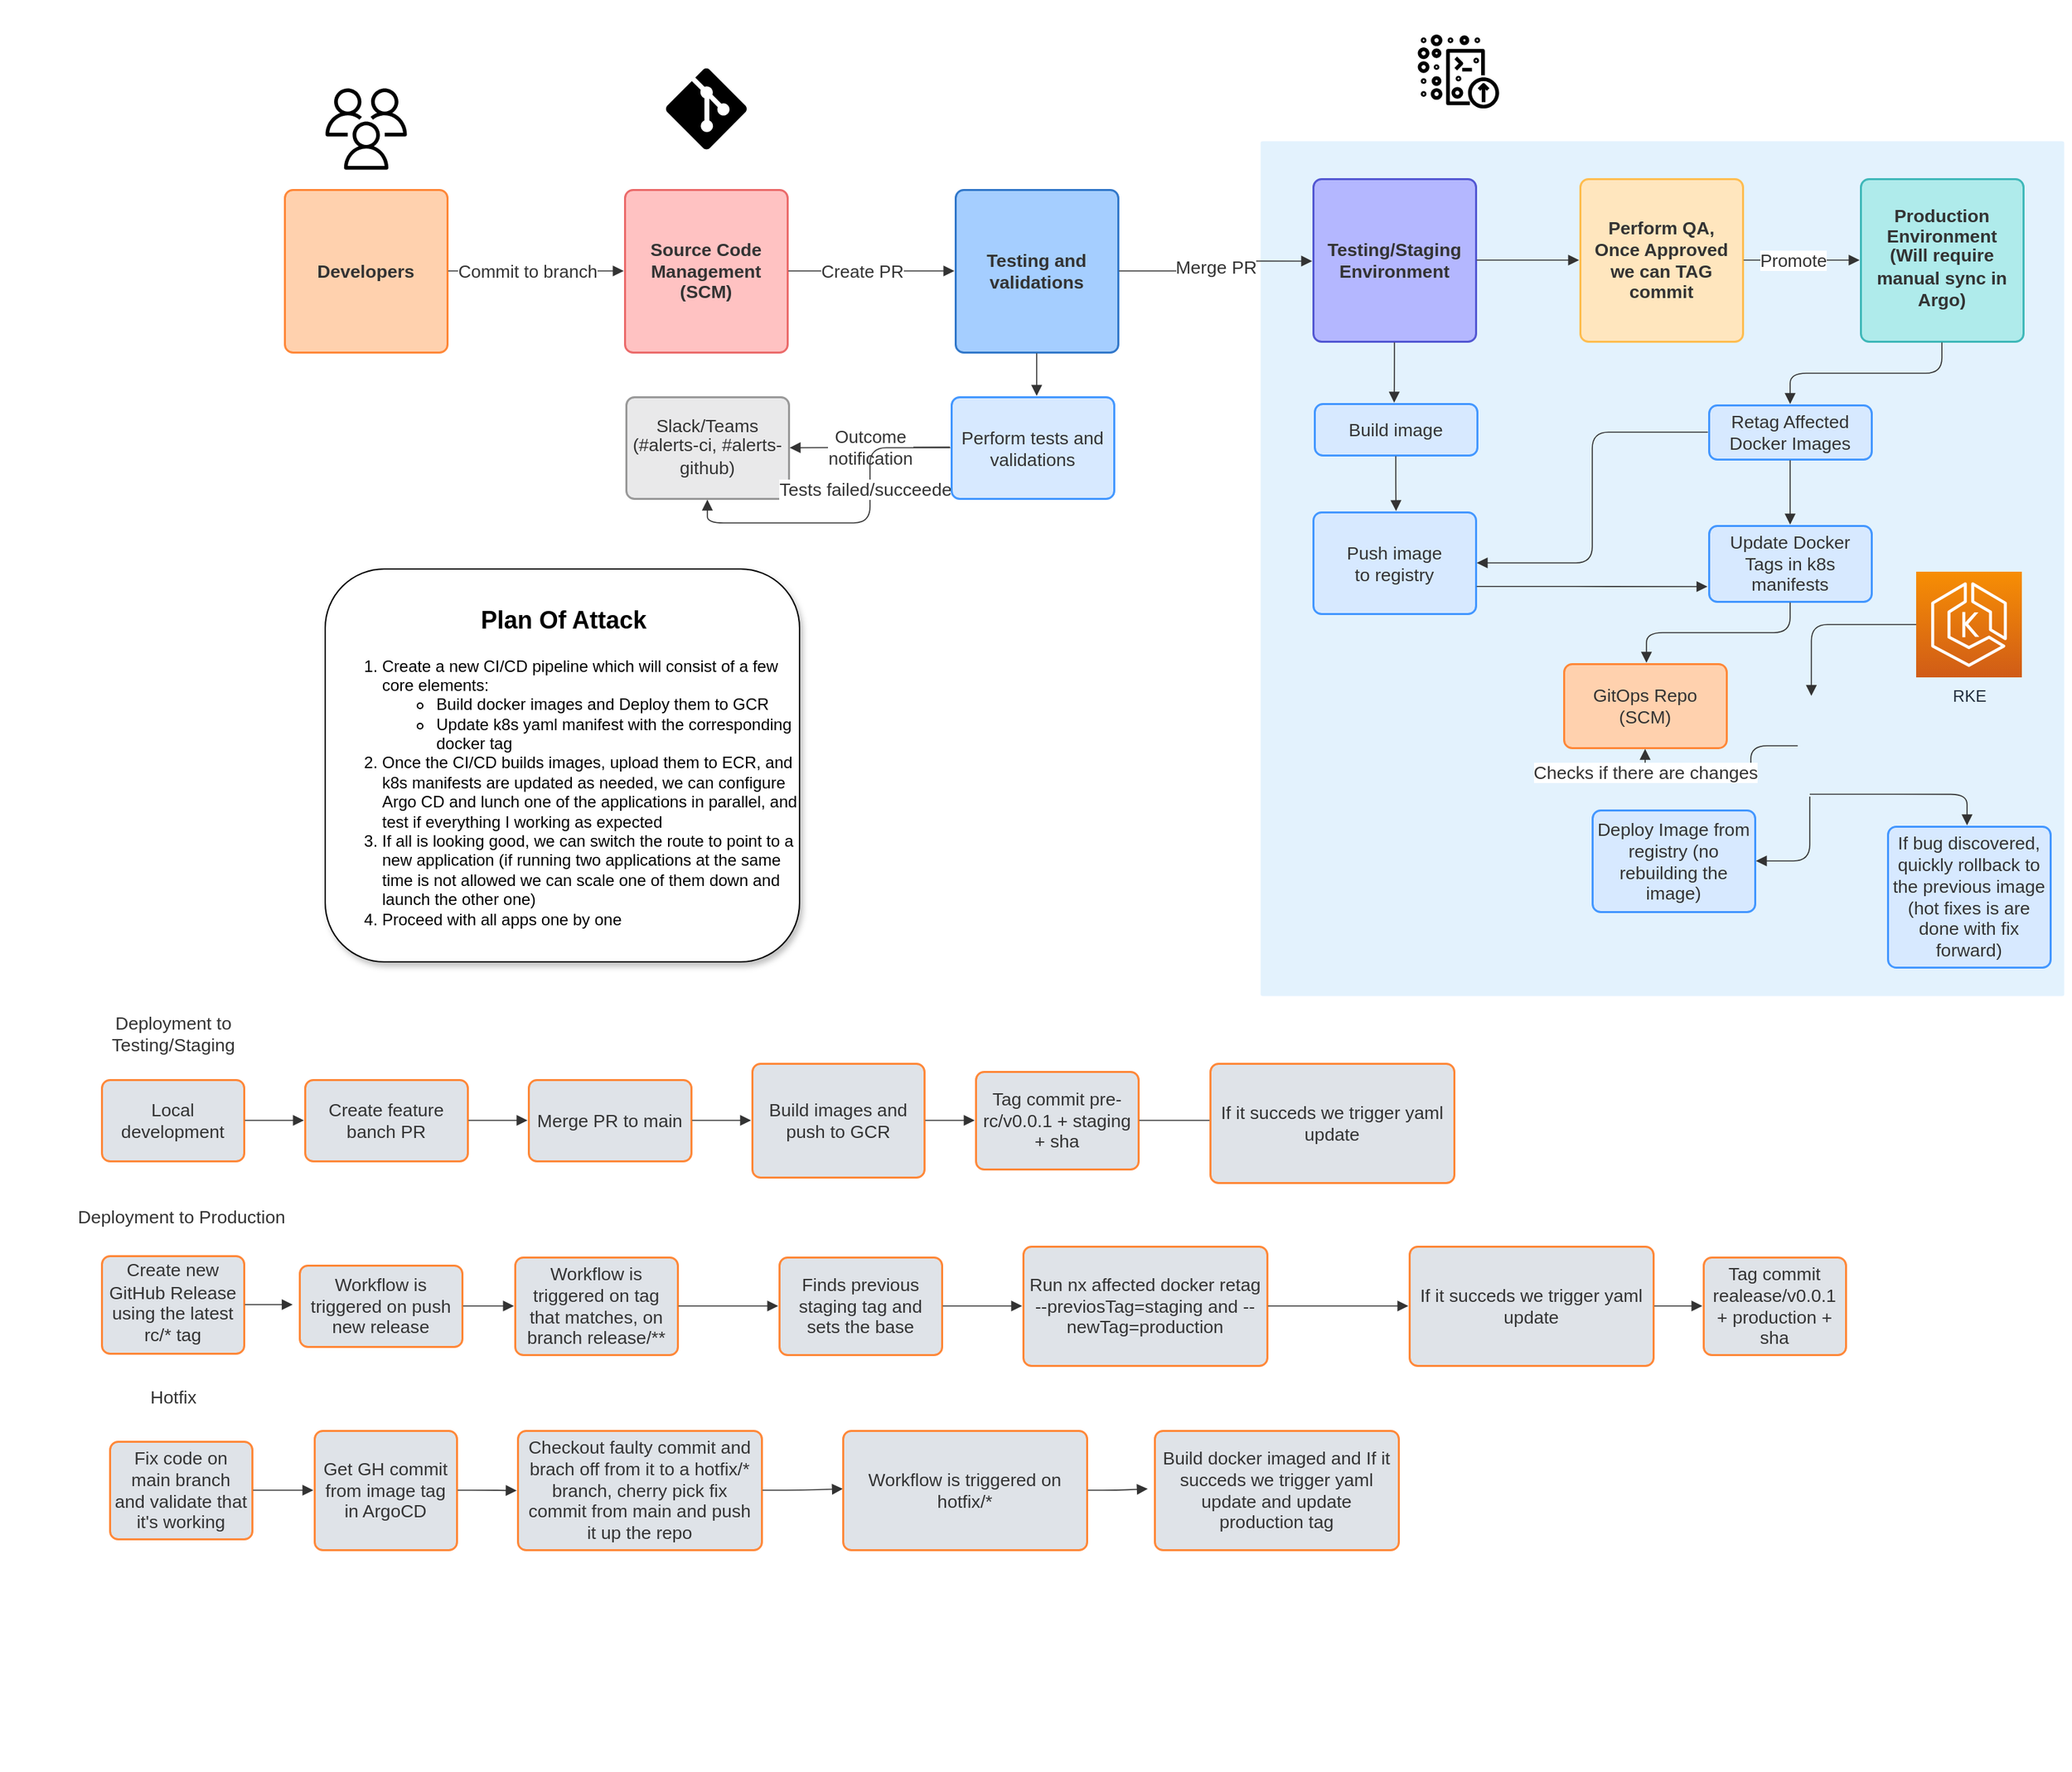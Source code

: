 <mxfile version="21.6.5" type="github">
  <diagram name="Page-1" id="SwN8cvuzfZeeGtVDE1n6">
    <mxGraphModel dx="1194" dy="757" grid="1" gridSize="10" guides="1" tooltips="1" connect="1" arrows="1" fold="1" page="1" pageScale="1" pageWidth="850" pageHeight="1100" math="0" shadow="0">
      <root>
        <mxCell id="0" />
        <mxCell id="1" parent="0" />
        <mxCell id="8XDMVv_3mXxpQUOLu8Sr-17" value="" style="group;dropTarget=0;pointerEvents=0;" vertex="1" parent="1">
          <mxGeometry as="geometry" />
        </mxCell>
        <mxCell id="8XDMVv_3mXxpQUOLu8Sr-57" value="" style="group;dropTarget=0;pointerEvents=0;" vertex="1" parent="1">
          <mxGeometry as="geometry" />
        </mxCell>
        <mxCell id="8XDMVv_3mXxpQUOLu8Sr-58" value="" style="group;dropTarget=0;pointerEvents=0;" vertex="1" parent="1">
          <mxGeometry as="geometry" />
        </mxCell>
        <mxCell id="8XDMVv_3mXxpQUOLu8Sr-59" value="" style="group;dropTarget=0;pointerEvents=0;" vertex="1" parent="1">
          <mxGeometry as="geometry" />
        </mxCell>
        <mxCell id="8XDMVv_3mXxpQUOLu8Sr-73" value="" style="group" vertex="1" connectable="0" parent="1">
          <mxGeometry x="210" y="20" width="1318" height="716" as="geometry" />
        </mxCell>
        <mxCell id="8XDMVv_3mXxpQUOLu8Sr-3" value="Developers" style="html=1;overflow=block;blockSpacing=1;whiteSpace=wrap;fontSize=13.3;fontColor=#333333;fontStyle=1;spacing=3.8;strokeColor=#ff8839;strokeOpacity=100;fillOpacity=100;rounded=1;absoluteArcSize=1;arcSize=12;fillColor=#ffd1ae;strokeWidth=1.5;lucidId=1Or1wSXF6LF5;" vertex="1" parent="8XDMVv_3mXxpQUOLu8Sr-73">
          <mxGeometry y="120" width="120" height="120" as="geometry" />
        </mxCell>
        <mxCell id="8XDMVv_3mXxpQUOLu8Sr-4" value="" style="html=1;jettySize=18;whiteSpace=wrap;fontSize=13;strokeColor=#333333;strokeOpacity=100;strokeWidth=0.8;rounded=1;arcSize=24;edgeStyle=orthogonalEdgeStyle;startArrow=none;endArrow=block;endFill=1;exitX=1.006;exitY=0.5;exitPerimeter=0;entryX=-0.006;entryY=0.5;entryPerimeter=0;lucidId=1Or1CxaxygNt;" edge="1" parent="8XDMVv_3mXxpQUOLu8Sr-73" source="8XDMVv_3mXxpQUOLu8Sr-3" target="8XDMVv_3mXxpQUOLu8Sr-6">
          <mxGeometry width="100" height="100" relative="1" as="geometry">
            <Array as="points" />
          </mxGeometry>
        </mxCell>
        <mxCell id="8XDMVv_3mXxpQUOLu8Sr-5" value="Commit to branch" style="text;html=1;resizable=0;labelBackgroundColor=default;align=center;verticalAlign=middle;fontColor=#333333;fontSize=13;" vertex="1" parent="8XDMVv_3mXxpQUOLu8Sr-4">
          <mxGeometry x="-0.104" relative="1" as="geometry" />
        </mxCell>
        <mxCell id="8XDMVv_3mXxpQUOLu8Sr-6" value="Source Code Management (SCM)" style="html=1;overflow=block;blockSpacing=1;whiteSpace=wrap;fontSize=13.3;fontColor=#333333;fontStyle=1;align=center;spacing=3.8;strokeColor=#eb6b6b;strokeOpacity=100;fillOpacity=100;rounded=1;absoluteArcSize=1;arcSize=12;fillColor=#ffc2c2;strokeWidth=1.5;lucidId=1Or1vpvwBhke;" vertex="1" parent="8XDMVv_3mXxpQUOLu8Sr-73">
          <mxGeometry x="251" y="120" width="120" height="120" as="geometry" />
        </mxCell>
        <mxCell id="8XDMVv_3mXxpQUOLu8Sr-7" value="&lt;div style=&quot;display: flex; justify-content: center; text-align: center; align-items: baseline; font-size: 0; line-height: 1.25;margin-top: -2px;&quot;&gt;&lt;span&gt;&lt;span style=&quot;font-size:13.3px;color:#333333;&quot;&gt;Slack/Teams&#xa;&lt;/span&gt;&lt;/span&gt;&lt;/div&gt;&lt;div style=&quot;display: flex; justify-content: center; text-align: center; align-items: baseline; font-size: 0; line-height: 1.25;margin-top: -2px;&quot;&gt;&lt;span&gt;&lt;span style=&quot;font-size:13.3px;color:#333333;&quot;&gt;(#alerts-ci, #alerts-github)&lt;/span&gt;&lt;/span&gt;&lt;/div&gt;" style="html=1;overflow=block;blockSpacing=1;whiteSpace=wrap;fontSize=13;spacing=3.8;strokeColor=#999999;strokeOpacity=100;fillOpacity=100;rounded=1;absoluteArcSize=1;arcSize=12;fillColor=#e9e9ea;strokeWidth=1.5;lucidId=1Or1O06cv1-4;" vertex="1" parent="8XDMVv_3mXxpQUOLu8Sr-73">
          <mxGeometry x="252" y="273" width="120" height="75" as="geometry" />
        </mxCell>
        <mxCell id="8XDMVv_3mXxpQUOLu8Sr-8" value="" style="html=1;jettySize=18;whiteSpace=wrap;fontSize=13;strokeColor=#333333;strokeOpacity=100;strokeWidth=0.8;rounded=1;arcSize=24;edgeStyle=orthogonalEdgeStyle;startArrow=none;endArrow=block;endFill=1;exitX=1.006;exitY=0.5;exitPerimeter=0;entryX=-0.006;entryY=0.5;entryPerimeter=0;lucidId=1Or1kaDU6Vhw;" edge="1" parent="8XDMVv_3mXxpQUOLu8Sr-73" source="8XDMVv_3mXxpQUOLu8Sr-6" target="8XDMVv_3mXxpQUOLu8Sr-19">
          <mxGeometry width="100" height="100" relative="1" as="geometry">
            <Array as="points" />
          </mxGeometry>
        </mxCell>
        <mxCell id="8XDMVv_3mXxpQUOLu8Sr-9" value="Create PR" style="text;html=1;resizable=0;labelBackgroundColor=default;align=center;verticalAlign=middle;fontColor=#333333;fontSize=13;" vertex="1" parent="8XDMVv_3mXxpQUOLu8Sr-8">
          <mxGeometry x="-0.118" relative="1" as="geometry" />
        </mxCell>
        <mxCell id="8XDMVv_3mXxpQUOLu8Sr-11" value="" style="html=1;jettySize=18;whiteSpace=wrap;fontSize=13;strokeColor=#333333;strokeOpacity=100;strokeWidth=0.8;rounded=1;arcSize=24;edgeStyle=orthogonalEdgeStyle;startArrow=none;endArrow=block;endFill=1;entryX=1.006;entryY=0.5;entryPerimeter=0;lucidId=1Or1Izgr3.8c;" edge="1" parent="8XDMVv_3mXxpQUOLu8Sr-73" target="8XDMVv_3mXxpQUOLu8Sr-7">
          <mxGeometry width="100" height="100" relative="1" as="geometry">
            <Array as="points" />
            <mxPoint x="491" y="310" as="sourcePoint" />
          </mxGeometry>
        </mxCell>
        <mxCell id="8XDMVv_3mXxpQUOLu8Sr-12" value="Outcome&#xa;notification" style="text;html=1;resizable=0;labelBackgroundColor=default;align=center;verticalAlign=middle;fontColor=#333333;fontSize=13;" vertex="1" parent="8XDMVv_3mXxpQUOLu8Sr-11">
          <mxGeometry relative="1" as="geometry">
            <mxPoint as="offset" />
          </mxGeometry>
        </mxCell>
        <mxCell id="8XDMVv_3mXxpQUOLu8Sr-13" value="" style="html=1;overflow=block;blockSpacing=1;whiteSpace=wrap;shape=mxgraph.aws4.users;labelPosition=center;verticalLabelPosition=bottom;align=center;verticalAlign=top;pointerEvents=1;fontSize=13;spacing=0;strokeOpacity=100;fillOpacity=100;fillColor=#000000;strokeWidth=1.5;strokeColor=none;lucidId=1Or1cNZ7TMEA;" vertex="1" parent="8XDMVv_3mXxpQUOLu8Sr-73">
          <mxGeometry x="30" y="45" width="60" height="60" as="geometry" />
        </mxCell>
        <mxCell id="8XDMVv_3mXxpQUOLu8Sr-14" value="" style="html=1;overflow=block;blockSpacing=1;whiteSpace=wrap;verticalLabelPosition=bottom;verticalAlign=top;shape=mxgraph.azure.git_repository;fontSize=13;spacing=0;strokeOpacity=100;fillOpacity=100;fillColor=#000000;strokeWidth=1.5;strokeColor=none;lucidId=1Or1PlGMmWsU;" vertex="1" parent="8XDMVv_3mXxpQUOLu8Sr-73">
          <mxGeometry x="281" y="30" width="60" height="60" as="geometry" />
        </mxCell>
        <mxCell id="8XDMVv_3mXxpQUOLu8Sr-15" value="" style="html=1;jettySize=18;whiteSpace=wrap;fontSize=13;strokeColor=#333333;strokeOpacity=100;strokeWidth=0.8;rounded=1;arcSize=24;edgeStyle=orthogonalEdgeStyle;startArrow=none;endArrow=block;endFill=1;exitX=-0.006;exitY=0.5;exitPerimeter=0;entryX=0.5;entryY=1.01;entryPerimeter=0;lucidId=CcAqOXY1R9s7;" edge="1" parent="8XDMVv_3mXxpQUOLu8Sr-73" source="8XDMVv_3mXxpQUOLu8Sr-68" target="8XDMVv_3mXxpQUOLu8Sr-7">
          <mxGeometry width="100" height="100" relative="1" as="geometry">
            <Array as="points" />
          </mxGeometry>
        </mxCell>
        <mxCell id="8XDMVv_3mXxpQUOLu8Sr-16" value="Tests failed/succeeded" style="text;html=1;resizable=0;labelBackgroundColor=default;align=center;verticalAlign=middle;fontColor=#333333;fontSize=13.3;" vertex="1" parent="8XDMVv_3mXxpQUOLu8Sr-15">
          <mxGeometry x="-0.29" relative="1" as="geometry" />
        </mxCell>
        <mxCell id="8XDMVv_3mXxpQUOLu8Sr-18" value="" style="group;dropTarget=0;pointerEvents=0;" vertex="1" parent="8XDMVv_3mXxpQUOLu8Sr-73">
          <mxGeometry x="495" y="73" width="120" height="167" as="geometry" />
        </mxCell>
        <mxCell id="8XDMVv_3mXxpQUOLu8Sr-19" value="Testing and validations" style="html=1;overflow=block;blockSpacing=1;whiteSpace=wrap;fontSize=13.3;fontColor=#333333;fontStyle=1;align=center;spacing=3.8;strokeColor=#3278ca;strokeOpacity=100;fillOpacity=100;rounded=1;absoluteArcSize=1;arcSize=12;fillColor=#a5ceff;strokeWidth=1.5;lucidId=1Or1ZV6D_4ka;" vertex="1" parent="8XDMVv_3mXxpQUOLu8Sr-18">
          <mxGeometry y="47" width="120" height="120" as="geometry" />
        </mxCell>
        <mxCell id="8XDMVv_3mXxpQUOLu8Sr-20" value="" style="html=1;overflow=block;blockSpacing=1;whiteSpace=wrap;shape=image;fontSize=13;spacing=3.8;strokeColor=none;strokeOpacity=100;strokeWidth=0;image=https://images.lucid.app/images/db34e1d5-209f-4167-b860-0c018b0294ca/content;imageAspect=0;lucidId=tEo4S4enCSso;" vertex="1" parent="8XDMVv_3mXxpQUOLu8Sr-18">
          <mxGeometry x="39" width="36" height="36" as="geometry" />
        </mxCell>
        <mxCell id="8XDMVv_3mXxpQUOLu8Sr-21" value="" style="group;dropTarget=0;pointerEvents=0;" vertex="1" parent="8XDMVv_3mXxpQUOLu8Sr-73">
          <mxGeometry x="720" width="593" height="715" as="geometry" />
        </mxCell>
        <mxCell id="8XDMVv_3mXxpQUOLu8Sr-22" value="" style="html=1;overflow=block;blockSpacing=1;whiteSpace=wrap;fontSize=13;align=left;spacing=0;verticalAlign=top;strokeColor=none;rounded=1;absoluteArcSize=1;arcSize=3;fillColor=#E3F2FD;strokeWidth=0;container=1;pointerEvents=0;collapsible=0;recursiveResize=0;lucidId=KGm652WIGlBp;" vertex="1" parent="8XDMVv_3mXxpQUOLu8Sr-21">
          <mxGeometry y="84" width="593" height="631" as="geometry" />
        </mxCell>
        <mxCell id="8XDMVv_3mXxpQUOLu8Sr-74" value="RKE" style="sketch=0;points=[[0,0,0],[0.25,0,0],[0.5,0,0],[0.75,0,0],[1,0,0],[0,1,0],[0.25,1,0],[0.5,1,0],[0.75,1,0],[1,1,0],[0,0.25,0],[0,0.5,0],[0,0.75,0],[1,0.25,0],[1,0.5,0],[1,0.75,0]];outlineConnect=0;fontColor=#232F3E;gradientColor=#F78E04;gradientDirection=north;fillColor=#D05C17;strokeColor=#ffffff;dashed=0;verticalLabelPosition=bottom;verticalAlign=top;align=center;html=1;fontSize=12;fontStyle=0;aspect=fixed;shape=mxgraph.aws4.resourceIcon;resIcon=mxgraph.aws4.eks;" vertex="1" parent="8XDMVv_3mXxpQUOLu8Sr-22">
          <mxGeometry x="484" y="318" width="78" height="78" as="geometry" />
        </mxCell>
        <mxCell id="8XDMVv_3mXxpQUOLu8Sr-30" value="GitOps Repo&#xa;(SCM)" style="html=1;overflow=block;blockSpacing=1;whiteSpace=wrap;fontSize=13.3;fontColor=#333333;align=center;spacing=3.8;strokeColor=#ff8839;strokeOpacity=100;fillOpacity=100;rounded=1;absoluteArcSize=1;arcSize=12;fillColor=#ffd1ae;strokeWidth=1.5;lucidId=dFm6JoYx_t0y;" vertex="1" parent="8XDMVv_3mXxpQUOLu8Sr-22">
          <mxGeometry x="224" y="386" width="120" height="62" as="geometry" />
        </mxCell>
        <mxCell id="8XDMVv_3mXxpQUOLu8Sr-31" value="" style="html=1;overflow=block;blockSpacing=1;whiteSpace=wrap;shape=image;fontSize=13;spacing=3.8;strokeColor=none;strokeOpacity=100;strokeWidth=0;image=https://images.lucid.app/images/4f59f0ad-ff28-461e-8f34-88c576443177/content;imageAspect=0;lucidId=cHm6VXjUi-cY;" vertex="1" parent="8XDMVv_3mXxpQUOLu8Sr-22">
          <mxGeometry x="380" y="409" width="51" height="75" as="geometry" />
        </mxCell>
        <mxCell id="8XDMVv_3mXxpQUOLu8Sr-39" value="" style="html=1;jettySize=18;whiteSpace=wrap;fontSize=13;strokeColor=#333333;strokeOpacity=100;strokeWidth=0.8;rounded=1;arcSize=24;edgeStyle=orthogonalEdgeStyle;startArrow=none;endArrow=block;endFill=1;exitX=0.326;exitY=0.5;exitPerimeter=0;entryX=0.5;entryY=1.012;entryPerimeter=0;lucidId=BHm6qS8n-~Zm;" edge="1" parent="8XDMVv_3mXxpQUOLu8Sr-22" source="8XDMVv_3mXxpQUOLu8Sr-31" target="8XDMVv_3mXxpQUOLu8Sr-30">
          <mxGeometry width="100" height="100" relative="1" as="geometry">
            <Array as="points" />
          </mxGeometry>
        </mxCell>
        <mxCell id="8XDMVv_3mXxpQUOLu8Sr-40" value="Checks if there are changes" style="text;html=1;resizable=0;labelBackgroundColor=default;align=center;verticalAlign=middle;fontColor=#333333;fontSize=13.3;" vertex="1" parent="8XDMVv_3mXxpQUOLu8Sr-39">
          <mxGeometry x="0.77" relative="1" as="geometry" />
        </mxCell>
        <mxCell id="8XDMVv_3mXxpQUOLu8Sr-62" value="" style="html=1;jettySize=18;whiteSpace=wrap;fontSize=13;strokeColor=#333333;strokeOpacity=100;strokeWidth=0.8;rounded=1;arcSize=24;edgeStyle=orthogonalEdgeStyle;startArrow=none;endArrow=block;endFill=1;entryX=0.523;entryY=0.009;entryPerimeter=0;lucidId=B9H4MWu~IRbn;" edge="1" parent="8XDMVv_3mXxpQUOLu8Sr-22" source="8XDMVv_3mXxpQUOLu8Sr-74" target="8XDMVv_3mXxpQUOLu8Sr-31">
          <mxGeometry width="100" height="100" relative="1" as="geometry">
            <Array as="points" />
            <mxPoint x="522.349" y="414.06" as="sourcePoint" />
          </mxGeometry>
        </mxCell>
        <mxCell id="8XDMVv_3mXxpQUOLu8Sr-29" value="If bug discovered, quickly rollback to the previous image (hot fixes is are done with fix forward)" style="html=1;overflow=block;blockSpacing=1;whiteSpace=wrap;fontSize=13.3;fontColor=#333333;align=center;spacing=3.8;strokeColor=#4397ff;strokeOpacity=100;fillOpacity=100;rounded=1;absoluteArcSize=1;arcSize=12;fillColor=#d7e9ff;strokeWidth=1.5;lucidId=jVBqfupu6csO;" vertex="1" parent="8XDMVv_3mXxpQUOLu8Sr-22">
          <mxGeometry x="463" y="506" width="120" height="104" as="geometry" />
        </mxCell>
        <mxCell id="8XDMVv_3mXxpQUOLu8Sr-49" value="" style="html=1;jettySize=18;whiteSpace=wrap;fontSize=13;strokeColor=#333333;strokeOpacity=100;strokeWidth=0.8;rounded=1;arcSize=24;edgeStyle=orthogonalEdgeStyle;startArrow=none;endArrow=block;endFill=1;exitX=0.5;exitY=0.977;exitPerimeter=0;entryX=0.488;entryY=-0.007;entryPerimeter=0;lucidId=S5H4nBemb-9A;" edge="1" parent="8XDMVv_3mXxpQUOLu8Sr-22" source="8XDMVv_3mXxpQUOLu8Sr-31" target="8XDMVv_3mXxpQUOLu8Sr-29">
          <mxGeometry width="100" height="100" relative="1" as="geometry">
            <Array as="points" />
          </mxGeometry>
        </mxCell>
        <mxCell id="8XDMVv_3mXxpQUOLu8Sr-23" value="Testing/Staging Environment" style="html=1;overflow=block;blockSpacing=1;whiteSpace=wrap;fontSize=13.3;fontColor=#333333;fontStyle=1;align=center;spacing=3.8;strokeColor=#5358d3;strokeOpacity=100;fillOpacity=100;rounded=1;absoluteArcSize=1;arcSize=12;fillColor=#b4b7ff;strokeWidth=1.5;lucidId=1Or1VpoUM8Wy;" vertex="1" parent="8XDMVv_3mXxpQUOLu8Sr-21">
          <mxGeometry x="39" y="112" width="120" height="120" as="geometry" />
        </mxCell>
        <mxCell id="8XDMVv_3mXxpQUOLu8Sr-24" value="Perform QA,&lt;br&gt;Once Approved we can TAG commit" style="html=1;overflow=block;blockSpacing=1;whiteSpace=wrap;fontSize=13.3;fontColor=#333333;fontStyle=1;align=center;spacing=3.8;strokeColor=#ffbd50;strokeOpacity=100;fillOpacity=100;rounded=1;absoluteArcSize=1;arcSize=12;fillColor=#ffe6be;strokeWidth=1.5;lucidId=1Or1ptG93NJy;" vertex="1" parent="8XDMVv_3mXxpQUOLu8Sr-21">
          <mxGeometry x="236" y="112" width="120" height="120" as="geometry" />
        </mxCell>
        <mxCell id="8XDMVv_3mXxpQUOLu8Sr-25" value="&lt;div style=&quot;display: flex; justify-content: center; text-align: center; align-items: baseline; font-size: 0; line-height: 1.25;margin-top: -2px;&quot;&gt;&lt;span&gt;&lt;span style=&quot;font-size:13.3px;color:#333333;font-weight: bold;&quot;&gt;Production&#xa;&lt;/span&gt;&lt;/span&gt;&lt;/div&gt;&lt;div style=&quot;display: flex; justify-content: center; text-align: center; align-items: baseline; font-size: 0; line-height: 1.25;margin-top: -2px;&quot;&gt;&lt;span&gt;&lt;span style=&quot;font-size:13.3px;color:#333333;font-weight: bold;&quot;&gt;Environment&#xa;&lt;/span&gt;&lt;/span&gt;&lt;/div&gt;&lt;div style=&quot;display: flex; justify-content: center; text-align: center; align-items: baseline; font-size: 0; line-height: 1.25;margin-top: -2px;&quot;&gt;&lt;span&gt;&lt;span style=&quot;font-size:13.3px;color:#333333;font-weight: bold;&quot;&gt;(Will require manual sync in Argo)&lt;/span&gt;&lt;/span&gt;&lt;/div&gt;" style="html=1;overflow=block;blockSpacing=1;whiteSpace=wrap;fontSize=13;spacing=3.8;strokeColor=#3fb8b9;strokeOpacity=100;fillOpacity=100;rounded=1;absoluteArcSize=1;arcSize=12;fillColor=#afebeb;strokeWidth=1.5;lucidId=1Or1Yg5Sw0rw;" vertex="1" parent="8XDMVv_3mXxpQUOLu8Sr-21">
          <mxGeometry x="443" y="112" width="120" height="120" as="geometry" />
        </mxCell>
        <mxCell id="8XDMVv_3mXxpQUOLu8Sr-26" value="" style="html=1;overflow=block;blockSpacing=1;whiteSpace=wrap;shape=image;fontSize=13;spacing=3.8;strokeColor=none;strokeOpacity=100;strokeWidth=0;image=https://images.lucidchart.com/images/74219576-f41f-454f-8ac4-6101b9aa0558/content;imageAspect=0;lucidId=1Or1aO6NAw-V;" vertex="1" parent="8XDMVv_3mXxpQUOLu8Sr-21">
          <mxGeometry x="374" width="69" height="69" as="geometry" />
        </mxCell>
        <mxCell id="8XDMVv_3mXxpQUOLu8Sr-27" value="" style="html=1;overflow=block;blockSpacing=1;whiteSpace=wrap;shape=image;fontSize=13;spacing=3.8;strokeColor=none;strokeOpacity=100;strokeWidth=0;image=https://images.lucidchart.com/images/4dbeb497-56a4-46ba-8b01-59acd9a21628/content;imageAspect=0;lucidId=1Or15W.7vd2h;" vertex="1" parent="8XDMVv_3mXxpQUOLu8Sr-21">
          <mxGeometry x="330" y="4" width="52" height="61" as="geometry" />
        </mxCell>
        <mxCell id="8XDMVv_3mXxpQUOLu8Sr-28" value="" style="html=1;overflow=block;blockSpacing=1;whiteSpace=wrap;shape=mxgraph.aws4.development_environment;labelPosition=center;verticalLabelPosition=bottom;align=center;verticalAlign=top;pointerEvents=1;fontSize=13;spacing=0;strokeColor=#999999;strokeOpacity=100;fillOpacity=100;rounded=1;absoluteArcSize=1;arcSize=12;fillColor=#000000;strokeWidth=1.5;lucidId=nwnmgp_7bdrb;" vertex="1" parent="8XDMVv_3mXxpQUOLu8Sr-21">
          <mxGeometry x="116" y="5" width="60" height="55" as="geometry" />
        </mxCell>
        <mxCell id="8XDMVv_3mXxpQUOLu8Sr-32" value="Build image" style="html=1;overflow=block;blockSpacing=1;whiteSpace=wrap;fontSize=13.3;fontColor=#333333;align=center;spacing=3.8;strokeColor=#4397ff;strokeOpacity=100;fillOpacity=100;rounded=1;absoluteArcSize=1;arcSize=12;fillColor=#d7e9ff;strokeWidth=1.5;lucidId=LPH4KJMpAC5M;" vertex="1" parent="8XDMVv_3mXxpQUOLu8Sr-21">
          <mxGeometry x="40" y="278" width="120" height="38" as="geometry" />
        </mxCell>
        <mxCell id="8XDMVv_3mXxpQUOLu8Sr-33" value="Update Docker Tags in k8s manifests" style="html=1;overflow=block;blockSpacing=1;whiteSpace=wrap;fontSize=13.3;fontColor=#333333;align=center;spacing=3.8;strokeColor=#4397ff;strokeOpacity=100;fillOpacity=100;rounded=1;absoluteArcSize=1;arcSize=12;fillColor=#d7e9ff;strokeWidth=1.5;lucidId=d0H4Z_w1PhKL;" vertex="1" parent="8XDMVv_3mXxpQUOLu8Sr-21">
          <mxGeometry x="331" y="368" width="120" height="56" as="geometry" />
        </mxCell>
        <mxCell id="8XDMVv_3mXxpQUOLu8Sr-34" value="Retag Affected Docker Images" style="html=1;overflow=block;blockSpacing=1;whiteSpace=wrap;fontSize=13.3;fontColor=#333333;align=center;spacing=3.8;strokeColor=#4397ff;strokeOpacity=100;fillOpacity=100;rounded=1;absoluteArcSize=1;arcSize=12;fillColor=#d7e9ff;strokeWidth=1.5;lucidId=E1H43BGHxpuY;" vertex="1" parent="8XDMVv_3mXxpQUOLu8Sr-21">
          <mxGeometry x="331" y="279" width="120" height="40" as="geometry" />
        </mxCell>
        <mxCell id="8XDMVv_3mXxpQUOLu8Sr-35" value="" style="html=1;jettySize=18;whiteSpace=wrap;fontSize=13;strokeColor=#333333;strokeOpacity=100;strokeWidth=0.8;rounded=1;arcSize=24;edgeStyle=orthogonalEdgeStyle;startArrow=none;endArrow=block;endFill=1;exitX=1.006;exitY=0.5;exitPerimeter=0;entryX=-0.006;entryY=0.5;entryPerimeter=0;lucidId=1Or1HzdFD.x4;" edge="1" parent="8XDMVv_3mXxpQUOLu8Sr-21" source="8XDMVv_3mXxpQUOLu8Sr-23" target="8XDMVv_3mXxpQUOLu8Sr-24">
          <mxGeometry width="100" height="100" relative="1" as="geometry">
            <Array as="points" />
          </mxGeometry>
        </mxCell>
        <mxCell id="8XDMVv_3mXxpQUOLu8Sr-37" value="" style="html=1;jettySize=18;whiteSpace=wrap;fontSize=13;strokeColor=#333333;strokeOpacity=100;strokeWidth=0.8;rounded=1;arcSize=24;edgeStyle=orthogonalEdgeStyle;startArrow=none;endArrow=block;endFill=1;exitX=1.006;exitY=0.5;exitPerimeter=0;entryX=-0.006;entryY=0.5;entryPerimeter=0;lucidId=1Or1v5nUK7nK;" edge="1" parent="8XDMVv_3mXxpQUOLu8Sr-21" source="8XDMVv_3mXxpQUOLu8Sr-24" target="8XDMVv_3mXxpQUOLu8Sr-25">
          <mxGeometry width="100" height="100" relative="1" as="geometry">
            <Array as="points" />
          </mxGeometry>
        </mxCell>
        <mxCell id="8XDMVv_3mXxpQUOLu8Sr-38" value="Promote" style="text;html=1;resizable=0;labelBackgroundColor=default;align=center;verticalAlign=middle;fontColor=#333333;fontSize=13;" vertex="1" parent="8XDMVv_3mXxpQUOLu8Sr-37">
          <mxGeometry x="-0.149" relative="1" as="geometry" />
        </mxCell>
        <mxCell id="8XDMVv_3mXxpQUOLu8Sr-42" value="" style="html=1;jettySize=18;whiteSpace=wrap;fontSize=13;strokeColor=#333333;strokeOpacity=100;strokeWidth=0.8;rounded=1;arcSize=24;edgeStyle=orthogonalEdgeStyle;startArrow=none;endArrow=block;endFill=1;exitX=0.5;exitY=1.006;exitPerimeter=0;entryX=0.49;entryY=-0.02;entryPerimeter=0;lucidId=TSH440JjtuSU;" edge="1" parent="8XDMVv_3mXxpQUOLu8Sr-21" source="8XDMVv_3mXxpQUOLu8Sr-23" target="8XDMVv_3mXxpQUOLu8Sr-32">
          <mxGeometry width="100" height="100" relative="1" as="geometry">
            <Array as="points" />
          </mxGeometry>
        </mxCell>
        <mxCell id="8XDMVv_3mXxpQUOLu8Sr-45" value="" style="html=1;jettySize=18;whiteSpace=wrap;fontSize=13;strokeColor=#333333;strokeOpacity=100;strokeWidth=0.8;rounded=1;arcSize=24;edgeStyle=orthogonalEdgeStyle;startArrow=none;endArrow=block;endFill=1;exitX=0.5;exitY=1.006;exitPerimeter=0;entryX=0.5;entryY=-0.019;entryPerimeter=0;lucidId=j2H42lDwN-XE;" edge="1" parent="8XDMVv_3mXxpQUOLu8Sr-21" source="8XDMVv_3mXxpQUOLu8Sr-25" target="8XDMVv_3mXxpQUOLu8Sr-34">
          <mxGeometry width="100" height="100" relative="1" as="geometry">
            <Array as="points" />
          </mxGeometry>
        </mxCell>
        <mxCell id="8XDMVv_3mXxpQUOLu8Sr-46" value="" style="html=1;jettySize=18;whiteSpace=wrap;fontSize=13;strokeColor=#333333;strokeOpacity=100;strokeWidth=0.8;rounded=1;arcSize=24;edgeStyle=orthogonalEdgeStyle;startArrow=none;endArrow=block;endFill=1;exitX=0.5;exitY=1.014;exitPerimeter=0;entryX=0.508;entryY=-0.012;entryPerimeter=0;lucidId=v3H48VI-.thT;" edge="1" parent="8XDMVv_3mXxpQUOLu8Sr-21" source="8XDMVv_3mXxpQUOLu8Sr-33" target="8XDMVv_3mXxpQUOLu8Sr-30">
          <mxGeometry width="100" height="100" relative="1" as="geometry">
            <Array as="points" />
          </mxGeometry>
        </mxCell>
        <mxCell id="8XDMVv_3mXxpQUOLu8Sr-48" value="" style="html=1;jettySize=18;whiteSpace=wrap;fontSize=13;strokeColor=#333333;strokeOpacity=100;strokeWidth=0.8;rounded=1;arcSize=24;edgeStyle=orthogonalEdgeStyle;startArrow=none;endArrow=block;endFill=1;exitX=0.5;exitY=1.019;exitPerimeter=0;entryX=0.5;entryY=-0.014;entryPerimeter=0;lucidId=93H4NIUQTA~.;" edge="1" parent="8XDMVv_3mXxpQUOLu8Sr-21" source="8XDMVv_3mXxpQUOLu8Sr-34" target="8XDMVv_3mXxpQUOLu8Sr-33">
          <mxGeometry width="100" height="100" relative="1" as="geometry">
            <Array as="points" />
          </mxGeometry>
        </mxCell>
        <mxCell id="8XDMVv_3mXxpQUOLu8Sr-50" value="" style="group;dropTarget=0;pointerEvents=0;" vertex="1" parent="8XDMVv_3mXxpQUOLu8Sr-73">
          <mxGeometry x="965" y="578" width="120" height="88" as="geometry" />
        </mxCell>
        <mxCell id="8XDMVv_3mXxpQUOLu8Sr-51" value="Deploy Image from registry (no rebuilding the image)" style="html=1;overflow=block;blockSpacing=1;whiteSpace=wrap;fontSize=13.3;fontColor=#333333;align=center;spacing=3.8;strokeColor=#4397ff;strokeOpacity=100;fillOpacity=100;rounded=1;absoluteArcSize=1;arcSize=12;fillColor=#d7e9ff;strokeWidth=1.5;lucidId=3eAqstKv3K2X;" vertex="1" parent="8XDMVv_3mXxpQUOLu8Sr-50">
          <mxGeometry width="120" height="75" as="geometry" />
        </mxCell>
        <mxCell id="8XDMVv_3mXxpQUOLu8Sr-52" value="" style="html=1;overflow=block;blockSpacing=1;whiteSpace=wrap;shape=image;fontSize=13;spacing=3.8;strokeColor=none;strokeOpacity=100;strokeWidth=0;image=https://images.lucid.app/images/067f54cc-a7ce-4295-a555-709f8f9bb344/content;imageAspect=0;lucidId=c1Bq2D_pobjO;" vertex="1" parent="8XDMVv_3mXxpQUOLu8Sr-50">
          <mxGeometry x="99" y="58" width="20" height="30" as="geometry" />
        </mxCell>
        <mxCell id="8XDMVv_3mXxpQUOLu8Sr-53" value="" style="group;dropTarget=0;pointerEvents=0;" vertex="1" parent="8XDMVv_3mXxpQUOLu8Sr-73">
          <mxGeometry x="737" y="344" width="313" height="89" as="geometry" />
        </mxCell>
        <mxCell id="8XDMVv_3mXxpQUOLu8Sr-54" value="Push image&lt;br&gt; to registry" style="html=1;overflow=block;blockSpacing=1;whiteSpace=wrap;fontSize=13.3;fontColor=#333333;align=center;spacing=3.8;strokeColor=#4397ff;strokeOpacity=100;fillOpacity=100;rounded=1;absoluteArcSize=1;arcSize=12;fillColor=#d7e9ff;strokeWidth=1.5;lucidId=scnmW5LCXcp0;" vertex="1" parent="8XDMVv_3mXxpQUOLu8Sr-53">
          <mxGeometry x="22" y="14" width="120" height="75" as="geometry" />
        </mxCell>
        <mxCell id="8XDMVv_3mXxpQUOLu8Sr-56" value="" style="html=1;jettySize=18;whiteSpace=wrap;fontSize=13;strokeColor=#333333;strokeOpacity=100;strokeWidth=0.8;rounded=1;arcSize=24;edgeStyle=orthogonalEdgeStyle;startArrow=none;endArrow=block;endFill=1;exitX=1.006;exitY=0.732;exitPerimeter=0;lucidId=e5H4WpfGmqEv;" edge="1" parent="8XDMVv_3mXxpQUOLu8Sr-53" source="8XDMVv_3mXxpQUOLu8Sr-54">
          <mxGeometry width="100" height="100" relative="1" as="geometry">
            <Array as="points" />
            <mxPoint x="313" y="69" as="targetPoint" />
          </mxGeometry>
        </mxCell>
        <mxCell id="8XDMVv_3mXxpQUOLu8Sr-63" value="" style="group;dropTarget=0;pointerEvents=0;" vertex="1" parent="8XDMVv_3mXxpQUOLu8Sr-73">
          <mxGeometry x="755" y="256" width="316" height="104" as="geometry" />
        </mxCell>
        <mxCell id="8XDMVv_3mXxpQUOLu8Sr-64" value="" style="html=1;overflow=block;blockSpacing=1;whiteSpace=wrap;shape=image;fontSize=13;spacing=3.8;strokeColor=none;strokeOpacity=100;strokeWidth=0;image=https://images.lucid.app/images/db34e1d5-209f-4167-b860-0c018b0294ca/content;imageAspect=0;lucidId=g~H4ivj4nmAN;" vertex="1" parent="8XDMVv_3mXxpQUOLu8Sr-63">
          <mxGeometry width="21" height="21" as="geometry" />
        </mxCell>
        <mxCell id="8XDMVv_3mXxpQUOLu8Sr-65" value="" style="html=1;overflow=block;blockSpacing=1;whiteSpace=wrap;shape=image;fontSize=13;spacing=3.8;strokeColor=none;strokeOpacity=100;strokeWidth=0;image=https://images.lucid.app/images/db34e1d5-209f-4167-b860-0c018b0294ca/content;imageAspect=0;lucidId=pcI46AfOFIce;" vertex="1" parent="8XDMVv_3mXxpQUOLu8Sr-63">
          <mxGeometry x="295" y="83" width="21" height="21" as="geometry" />
        </mxCell>
        <mxCell id="8XDMVv_3mXxpQUOLu8Sr-66" value="" style="html=1;overflow=block;blockSpacing=1;whiteSpace=wrap;shape=image;fontSize=13;spacing=3.8;strokeColor=none;strokeOpacity=100;strokeWidth=0;image=https://images.lucid.app/images/db34e1d5-209f-4167-b860-0c018b0294ca/content;imageAspect=0;lucidId=CcI4OsZ.V.ig;" vertex="1" parent="8XDMVv_3mXxpQUOLu8Sr-63">
          <mxGeometry x="19" y="81" width="21" height="21" as="geometry" />
        </mxCell>
        <mxCell id="8XDMVv_3mXxpQUOLu8Sr-67" value="" style="group;dropTarget=0;pointerEvents=0;" vertex="1" parent="8XDMVv_3mXxpQUOLu8Sr-73">
          <mxGeometry x="491" y="246" width="121" height="102" as="geometry" />
        </mxCell>
        <mxCell id="8XDMVv_3mXxpQUOLu8Sr-68" value="Perform tests and validations" style="html=1;overflow=block;blockSpacing=1;whiteSpace=wrap;fontSize=13.3;fontColor=#333333;align=center;spacing=3.8;strokeColor=#4397ff;strokeOpacity=100;fillOpacity=100;rounded=1;absoluteArcSize=1;arcSize=12;fillColor=#d7e9ff;strokeWidth=1.5;lucidId=YbAqMQJrSg01;" vertex="1" parent="8XDMVv_3mXxpQUOLu8Sr-67">
          <mxGeometry x="1" y="27" width="120" height="75" as="geometry" />
        </mxCell>
        <mxCell id="8XDMVv_3mXxpQUOLu8Sr-69" value="" style="html=1;overflow=block;blockSpacing=1;whiteSpace=wrap;shape=image;fontSize=13;spacing=3.8;strokeColor=none;strokeOpacity=100;strokeWidth=0;image=https://images.lucid.app/images/db34e1d5-209f-4167-b860-0c018b0294ca/content;imageAspect=0;lucidId=NaI4Rrz.-_WV;" vertex="1" parent="8XDMVv_3mXxpQUOLu8Sr-67">
          <mxGeometry width="21" height="21" as="geometry" />
        </mxCell>
        <mxCell id="8XDMVv_3mXxpQUOLu8Sr-70" value="" style="html=1;overflow=block;blockSpacing=1;whiteSpace=wrap;shape=image;fontSize=13;spacing=3.8;strokeColor=none;strokeOpacity=100;strokeWidth=0;image=https://images.lucid.app/images/db34e1d5-209f-4167-b860-0c018b0294ca/content;imageAspect=0;lucidId=2aI46cOY_g2A;container=1;collapsible=0;" vertex="1" parent="8XDMVv_3mXxpQUOLu8Sr-73">
          <mxGeometry x="1043" y="257" width="21" height="21" as="geometry" />
        </mxCell>
        <mxCell id="8XDMVv_3mXxpQUOLu8Sr-71" value="" style="html=1;jettySize=18;whiteSpace=wrap;fontSize=13;strokeColor=#333333;strokeOpacity=100;strokeWidth=0.8;rounded=1;arcSize=24;edgeStyle=orthogonalEdgeStyle;startArrow=none;endArrow=block;endFill=1;exitX=1.006;exitY=0.5;exitPerimeter=0;entryX=-0.006;entryY=0.506;entryPerimeter=0;lucidId=GUH45Mk0RIVR;" edge="1" parent="8XDMVv_3mXxpQUOLu8Sr-73" source="8XDMVv_3mXxpQUOLu8Sr-19" target="8XDMVv_3mXxpQUOLu8Sr-23">
          <mxGeometry width="100" height="100" relative="1" as="geometry">
            <Array as="points" />
          </mxGeometry>
        </mxCell>
        <mxCell id="8XDMVv_3mXxpQUOLu8Sr-72" value="Merge PR" style="text;html=1;resizable=0;labelBackgroundColor=default;align=center;verticalAlign=middle;fontColor=#333333;fontSize=13.3;" vertex="1" parent="8XDMVv_3mXxpQUOLu8Sr-71">
          <mxGeometry relative="1" as="geometry" />
        </mxCell>
        <mxCell id="8XDMVv_3mXxpQUOLu8Sr-41" value="" style="html=1;jettySize=18;whiteSpace=wrap;fontSize=13;strokeColor=#333333;strokeOpacity=100;strokeWidth=0.8;rounded=1;arcSize=24;edgeStyle=orthogonalEdgeStyle;startArrow=none;endArrow=block;endFill=1;exitX=0.5;exitY=1;entryX=1.006;entryY=0.5;entryPerimeter=0;lucidId=cIm6wjSrWRe7;exitDx=0;exitDy=0;" edge="1" parent="8XDMVv_3mXxpQUOLu8Sr-73" source="8XDMVv_3mXxpQUOLu8Sr-31" target="8XDMVv_3mXxpQUOLu8Sr-51">
          <mxGeometry width="100" height="100" relative="1" as="geometry">
            <Array as="points" />
          </mxGeometry>
        </mxCell>
        <mxCell id="8XDMVv_3mXxpQUOLu8Sr-43" value="" style="html=1;jettySize=18;whiteSpace=wrap;fontSize=13;strokeColor=#333333;strokeOpacity=100;strokeWidth=0.8;rounded=1;arcSize=24;edgeStyle=orthogonalEdgeStyle;startArrow=none;endArrow=block;endFill=1;exitX=0.5;exitY=1.02;exitPerimeter=0;entryX=0.51;entryY=-0.01;entryPerimeter=0;lucidId=4YH4ggXf6Y9E;" edge="1" parent="8XDMVv_3mXxpQUOLu8Sr-73" source="8XDMVv_3mXxpQUOLu8Sr-32" target="8XDMVv_3mXxpQUOLu8Sr-54">
          <mxGeometry width="100" height="100" relative="1" as="geometry">
            <Array as="points" />
          </mxGeometry>
        </mxCell>
        <mxCell id="8XDMVv_3mXxpQUOLu8Sr-47" value="" style="html=1;jettySize=18;whiteSpace=wrap;fontSize=13;strokeColor=#333333;strokeOpacity=100;strokeWidth=0.8;rounded=1;arcSize=24;edgeStyle=orthogonalEdgeStyle;startArrow=none;endArrow=block;endFill=1;exitX=-0.006;exitY=0.5;exitPerimeter=0;entryX=1.006;entryY=0.5;entryPerimeter=0;lucidId=U3H4iqYoF9H6;" edge="1" parent="8XDMVv_3mXxpQUOLu8Sr-73" source="8XDMVv_3mXxpQUOLu8Sr-34" target="8XDMVv_3mXxpQUOLu8Sr-54">
          <mxGeometry width="100" height="100" relative="1" as="geometry">
            <Array as="points" />
          </mxGeometry>
        </mxCell>
        <mxCell id="8XDMVv_3mXxpQUOLu8Sr-10" value="" style="html=1;jettySize=18;whiteSpace=wrap;fontSize=13;strokeColor=#333333;strokeOpacity=100;strokeWidth=0.8;rounded=1;arcSize=24;edgeStyle=orthogonalEdgeStyle;startArrow=none;endArrow=block;endFill=1;exitX=0.5;exitY=1.006;exitPerimeter=0;entryX=0.525;entryY=-0.01;entryPerimeter=0;lucidId=1Or1fSa_GF8v;" edge="1" parent="8XDMVv_3mXxpQUOLu8Sr-73" source="8XDMVv_3mXxpQUOLu8Sr-19" target="8XDMVv_3mXxpQUOLu8Sr-68">
          <mxGeometry width="100" height="100" relative="1" as="geometry">
            <Array as="points" />
          </mxGeometry>
        </mxCell>
        <mxCell id="8XDMVv_3mXxpQUOLu8Sr-79" value="&lt;h2 style=&quot;text-align: center;&quot;&gt;Plan Of Attack&lt;/h2&gt;&lt;div&gt;&lt;ol&gt;&lt;li&gt;Create a new CI/CD pipeline which will consist of a few core elements:&lt;/li&gt;&lt;ul&gt;&lt;li&gt;&lt;span style=&quot;background-color: initial;&quot;&gt;Build docker images and Deploy them to GCR&lt;/span&gt;&lt;/li&gt;&lt;li style=&quot;border-color: var(--border-color);&quot;&gt;Update k8s yaml manifest with the corresponding docker tag&lt;/li&gt;&lt;/ul&gt;&lt;li&gt;Once the CI/CD builds images, upload them to ECR, and k8s manifests are updated as needed, we can configure Argo CD and lunch one of the applications in parallel, and test if everything I working as expected&lt;/li&gt;&lt;li&gt;If all is looking good, we can switch the route to point to a new application (if running two applications at the same time is not allowed we can scale one of them down and launch the other one)&lt;/li&gt;&lt;li&gt;Proceed with all apps one by one&lt;/li&gt;&lt;/ol&gt;&lt;/div&gt;" style="text;html=1;strokeColor=default;fillColor=default;align=left;verticalAlign=middle;whiteSpace=wrap;rounded=1;fillStyle=solid;perimeterSpacing=6;glass=0;shadow=1;" vertex="1" parent="8XDMVv_3mXxpQUOLu8Sr-73">
          <mxGeometry x="30" y="400" width="350" height="290" as="geometry" />
        </mxCell>
        <mxCell id="8XDMVv_3mXxpQUOLu8Sr-133" value="" style="group" vertex="1" connectable="0" parent="1">
          <mxGeometry x="30" y="740" width="1325" height="567" as="geometry" />
        </mxCell>
        <mxCell id="8XDMVv_3mXxpQUOLu8Sr-83" value="Deployment to Testing/Staging" style="html=1;overflow=block;blockSpacing=1;whiteSpace=wrap;fontSize=13.3;fontColor=#333333;align=center;spacing=0;fillColor=#ffffff;strokeWidth=1.5;strokeColor=none;lucidId=NysbPSeGAcqM;" vertex="1" parent="8XDMVv_3mXxpQUOLu8Sr-133">
          <mxGeometry x="8" width="180" height="45" as="geometry" />
        </mxCell>
        <mxCell id="8XDMVv_3mXxpQUOLu8Sr-84" value="Local development" style="html=1;overflow=block;blockSpacing=1;whiteSpace=wrap;fontSize=13.3;fontColor=#333333;align=center;spacing=3.8;strokeColor=#ff8839;strokeOpacity=100;fillOpacity=100;rounded=1;absoluteArcSize=1;arcSize=12;fillColor=#dfe3e8;strokeWidth=1.5;lucidId=YHr9lipsa19~;" vertex="1" parent="8XDMVv_3mXxpQUOLu8Sr-133">
          <mxGeometry x="45" y="57" width="105" height="60" as="geometry" />
        </mxCell>
        <mxCell id="8XDMVv_3mXxpQUOLu8Sr-85" value="Create feature banch PR " style="html=1;overflow=block;blockSpacing=1;whiteSpace=wrap;fontSize=13.3;fontColor=#333333;align=center;spacing=3.8;strokeColor=#ff8839;strokeOpacity=100;fillOpacity=100;rounded=1;absoluteArcSize=1;arcSize=12;fillColor=#dfe3e8;strokeWidth=1.5;lucidId=qnsbxR04TO98;" vertex="1" parent="8XDMVv_3mXxpQUOLu8Sr-133">
          <mxGeometry x="195" y="57" width="120" height="60" as="geometry" />
        </mxCell>
        <mxCell id="8XDMVv_3mXxpQUOLu8Sr-86" value="" style="html=1;jettySize=18;whiteSpace=wrap;fontSize=13;strokeColor=#333333;strokeOpacity=100;strokeWidth=0.8;rounded=1;arcSize=24;edgeStyle=orthogonalEdgeStyle;startArrow=none;endArrow=block;endFill=1;exitX=1.006;exitY=0.5;exitPerimeter=0;entryX=-0.006;entryY=0.5;entryPerimeter=0;lucidId=HnsbWeEKWRH6;" edge="1" parent="8XDMVv_3mXxpQUOLu8Sr-133" source="8XDMVv_3mXxpQUOLu8Sr-85" target="8XDMVv_3mXxpQUOLu8Sr-88">
          <mxGeometry width="100" height="100" relative="1" as="geometry">
            <Array as="points" />
          </mxGeometry>
        </mxCell>
        <mxCell id="8XDMVv_3mXxpQUOLu8Sr-87" value="" style="html=1;jettySize=18;whiteSpace=wrap;fontSize=13;strokeColor=#333333;strokeOpacity=100;strokeWidth=0.8;rounded=1;arcSize=24;edgeStyle=orthogonalEdgeStyle;startArrow=none;endArrow=block;endFill=1;exitX=1.007;exitY=0.5;exitPerimeter=0;entryX=-0.006;entryY=0.5;entryPerimeter=0;lucidId=VnsbtbyHJpKK;" edge="1" parent="8XDMVv_3mXxpQUOLu8Sr-133" source="8XDMVv_3mXxpQUOLu8Sr-84" target="8XDMVv_3mXxpQUOLu8Sr-85">
          <mxGeometry width="100" height="100" relative="1" as="geometry">
            <Array as="points" />
          </mxGeometry>
        </mxCell>
        <mxCell id="8XDMVv_3mXxpQUOLu8Sr-88" value="Merge PR to main" style="html=1;overflow=block;blockSpacing=1;whiteSpace=wrap;fontSize=13.3;fontColor=#333333;align=center;spacing=3.8;strokeColor=#ff8839;strokeOpacity=100;fillOpacity=100;rounded=1;absoluteArcSize=1;arcSize=12;fillColor=#dfe3e8;strokeWidth=1.5;lucidId=Ynsb-rj8yQS9;" vertex="1" parent="8XDMVv_3mXxpQUOLu8Sr-133">
          <mxGeometry x="360" y="57" width="120" height="60" as="geometry" />
        </mxCell>
        <mxCell id="8XDMVv_3mXxpQUOLu8Sr-89" value="" style="html=1;jettySize=18;whiteSpace=wrap;fontSize=13;strokeColor=#333333;strokeOpacity=100;strokeWidth=0.8;rounded=1;arcSize=24;edgeStyle=orthogonalEdgeStyle;startArrow=none;endArrow=block;endFill=1;exitX=1.006;exitY=0.5;exitPerimeter=0;entryX=-0.006;entryY=0.5;entryPerimeter=0;lucidId=~nsbjPSpCVqh;" edge="1" parent="8XDMVv_3mXxpQUOLu8Sr-133" source="8XDMVv_3mXxpQUOLu8Sr-88" target="8XDMVv_3mXxpQUOLu8Sr-90">
          <mxGeometry width="100" height="100" relative="1" as="geometry">
            <Array as="points" />
          </mxGeometry>
        </mxCell>
        <mxCell id="8XDMVv_3mXxpQUOLu8Sr-90" value="Build images and push to GCR" style="html=1;overflow=block;blockSpacing=1;whiteSpace=wrap;fontSize=13.3;fontColor=#333333;align=center;spacing=3.8;strokeColor=#ff8839;strokeOpacity=100;fillOpacity=100;rounded=1;absoluteArcSize=1;arcSize=12;fillColor=#dfe3e8;strokeWidth=1.5;lucidId=eosbRzh2~wsE;" vertex="1" parent="8XDMVv_3mXxpQUOLu8Sr-133">
          <mxGeometry x="525" y="45" width="127" height="84" as="geometry" />
        </mxCell>
        <mxCell id="8XDMVv_3mXxpQUOLu8Sr-91" value="Tag commit pre-rc/v0.0.1 + staging + sha" style="html=1;overflow=block;blockSpacing=1;whiteSpace=wrap;fontSize=13.3;fontColor=#333333;align=center;spacing=3.8;strokeColor=#ff8839;strokeOpacity=100;fillOpacity=100;rounded=1;absoluteArcSize=1;arcSize=12;fillColor=#dfe3e8;strokeWidth=1.5;lucidId=zrsbA53vPSNL;" vertex="1" parent="8XDMVv_3mXxpQUOLu8Sr-133">
          <mxGeometry x="690" y="51" width="120" height="72" as="geometry" />
        </mxCell>
        <mxCell id="8XDMVv_3mXxpQUOLu8Sr-98" value="Deployment to Production" style="html=1;overflow=block;blockSpacing=1;whiteSpace=wrap;fontSize=13.3;fontColor=#333333;align=center;spacing=0;fillColor=#ffffff;strokeWidth=1.5;strokeColor=none;lucidId=pHsb.U-grK3g;" vertex="1" parent="8XDMVv_3mXxpQUOLu8Sr-133">
          <mxGeometry x="13.5" y="135" width="180" height="45" as="geometry" />
        </mxCell>
        <mxCell id="8XDMVv_3mXxpQUOLu8Sr-99" value="Workflow is triggered on tag that matches, on branch release/** " style="html=1;overflow=block;blockSpacing=1;whiteSpace=wrap;fontSize=13.3;fontColor=#333333;align=center;spacing=3.8;strokeColor=#ff8839;strokeOpacity=100;fillOpacity=100;rounded=1;absoluteArcSize=1;arcSize=12;fillColor=#dfe3e8;strokeWidth=1.5;lucidId=pHsbgyrf.FKo;" vertex="1" parent="8XDMVv_3mXxpQUOLu8Sr-133">
          <mxGeometry x="350" y="188" width="120" height="72" as="geometry" />
        </mxCell>
        <mxCell id="8XDMVv_3mXxpQUOLu8Sr-100" value="" style="html=1;jettySize=18;whiteSpace=wrap;fontSize=13;strokeColor=#333333;strokeOpacity=100;strokeWidth=0.8;rounded=1;arcSize=24;edgeStyle=orthogonalEdgeStyle;startArrow=none;endArrow=block;endFill=1;exitX=1.006;exitY=0.5;exitPerimeter=0;entryX=-0.006;entryY=0.5;entryPerimeter=0;lucidId=pHsbionXBAs.;" edge="1" parent="8XDMVv_3mXxpQUOLu8Sr-133" source="8XDMVv_3mXxpQUOLu8Sr-99" target="8XDMVv_3mXxpQUOLu8Sr-101">
          <mxGeometry width="100" height="100" relative="1" as="geometry">
            <Array as="points" />
          </mxGeometry>
        </mxCell>
        <mxCell id="8XDMVv_3mXxpQUOLu8Sr-101" value="Finds previous staging tag and sets the base" style="html=1;overflow=block;blockSpacing=1;whiteSpace=wrap;fontSize=13.3;fontColor=#333333;align=center;spacing=3.8;strokeColor=#ff8839;strokeOpacity=100;fillOpacity=100;rounded=1;absoluteArcSize=1;arcSize=12;fillColor=#dfe3e8;strokeWidth=1.5;lucidId=pHsbb.eNEBmj;" vertex="1" parent="8XDMVv_3mXxpQUOLu8Sr-133">
          <mxGeometry x="545" y="188" width="120" height="72" as="geometry" />
        </mxCell>
        <mxCell id="8XDMVv_3mXxpQUOLu8Sr-102" value="" style="html=1;jettySize=18;whiteSpace=wrap;fontSize=13;strokeColor=#333333;strokeOpacity=100;strokeWidth=0.8;rounded=1;arcSize=24;edgeStyle=orthogonalEdgeStyle;startArrow=none;endArrow=block;endFill=1;exitX=1.006;exitY=0.5;exitPerimeter=0;entryX=-0.004;entryY=0.5;entryPerimeter=0;lucidId=pHsbrQjZlzLh;" edge="1" parent="8XDMVv_3mXxpQUOLu8Sr-133" source="8XDMVv_3mXxpQUOLu8Sr-101" target="8XDMVv_3mXxpQUOLu8Sr-103">
          <mxGeometry width="100" height="100" relative="1" as="geometry">
            <Array as="points" />
          </mxGeometry>
        </mxCell>
        <mxCell id="8XDMVv_3mXxpQUOLu8Sr-103" value="Run nx affected docker retag --previosTag=staging and --newTag=production" style="html=1;overflow=block;blockSpacing=1;whiteSpace=wrap;fontSize=13.3;fontColor=#333333;align=center;spacing=3.8;strokeColor=#ff8839;strokeOpacity=100;fillOpacity=100;rounded=1;absoluteArcSize=1;arcSize=12;fillColor=#dfe3e8;strokeWidth=1.5;lucidId=pHsbnTSLqXeh;" vertex="1" parent="8XDMVv_3mXxpQUOLu8Sr-133">
          <mxGeometry x="725" y="180" width="180" height="88" as="geometry" />
        </mxCell>
        <mxCell id="8XDMVv_3mXxpQUOLu8Sr-104" value="" style="html=1;jettySize=18;whiteSpace=wrap;fontSize=13;strokeColor=#333333;strokeOpacity=100;strokeWidth=0.8;rounded=1;arcSize=24;edgeStyle=orthogonalEdgeStyle;startArrow=none;endArrow=block;endFill=1;exitX=1.004;exitY=0.5;exitPerimeter=0;entryX=-0.004;entryY=0.5;entryPerimeter=0;lucidId=pHsbpnAXJWax;" edge="1" parent="8XDMVv_3mXxpQUOLu8Sr-133" source="8XDMVv_3mXxpQUOLu8Sr-103" target="8XDMVv_3mXxpQUOLu8Sr-105">
          <mxGeometry width="100" height="100" relative="1" as="geometry">
            <Array as="points" />
          </mxGeometry>
        </mxCell>
        <mxCell id="8XDMVv_3mXxpQUOLu8Sr-105" value="If it succeds we trigger yaml update" style="html=1;overflow=block;blockSpacing=1;whiteSpace=wrap;fontSize=13.3;fontColor=#333333;align=center;spacing=3.8;strokeColor=#ff8839;strokeOpacity=100;fillOpacity=100;rounded=1;absoluteArcSize=1;arcSize=12;fillColor=#dfe3e8;strokeWidth=1.5;lucidId=pHsb.dyfwcZF;" vertex="1" parent="8XDMVv_3mXxpQUOLu8Sr-133">
          <mxGeometry x="1010" y="180" width="180" height="88" as="geometry" />
        </mxCell>
        <mxCell id="8XDMVv_3mXxpQUOLu8Sr-110" value="Fix code on main branch and validate that it&#39;s working" style="html=1;overflow=block;blockSpacing=1;whiteSpace=wrap;fontSize=13.3;fontColor=#333333;align=center;spacing=3.8;strokeColor=#ff8839;strokeOpacity=100;fillOpacity=100;rounded=1;absoluteArcSize=1;arcSize=12;fillColor=#dfe3e8;strokeWidth=1.5;lucidId=hOsbBIZ88dUE;" vertex="1" parent="8XDMVv_3mXxpQUOLu8Sr-133">
          <mxGeometry x="51" y="324" width="105" height="72" as="geometry" />
        </mxCell>
        <mxCell id="8XDMVv_3mXxpQUOLu8Sr-111" value="Hotfix" style="html=1;overflow=block;blockSpacing=1;whiteSpace=wrap;fontSize=13.3;fontColor=#333333;align=center;spacing=0;fillColor=#ffffff;strokeWidth=1.5;strokeColor=none;lucidId=uOsbeswEElGq;" vertex="1" parent="8XDMVv_3mXxpQUOLu8Sr-133">
          <mxGeometry x="8" y="268" width="180" height="45" as="geometry" />
        </mxCell>
        <mxCell id="8XDMVv_3mXxpQUOLu8Sr-112" value="" style="html=1;jettySize=18;whiteSpace=wrap;fontSize=13;strokeColor=#333333;strokeOpacity=100;strokeWidth=0.8;rounded=1;arcSize=24;edgeStyle=orthogonalEdgeStyle;startArrow=none;endArrow=block;endFill=1;exitX=1.007;exitY=0.5;exitPerimeter=0;entryX=-0.007;entryY=0.5;entryPerimeter=0;lucidId=2Osbrgf31SIo;" edge="1" parent="8XDMVv_3mXxpQUOLu8Sr-133" source="8XDMVv_3mXxpQUOLu8Sr-110" target="8XDMVv_3mXxpQUOLu8Sr-113">
          <mxGeometry width="100" height="100" relative="1" as="geometry">
            <Array as="points" />
          </mxGeometry>
        </mxCell>
        <mxCell id="8XDMVv_3mXxpQUOLu8Sr-113" value="Get GH commit from image tag in ArgoCD" style="html=1;overflow=block;blockSpacing=1;whiteSpace=wrap;fontSize=13.3;fontColor=#333333;align=center;spacing=3.8;strokeColor=#ff8839;strokeOpacity=100;fillOpacity=100;rounded=1;absoluteArcSize=1;arcSize=12;fillColor=#dfe3e8;strokeWidth=1.5;lucidId=CSsbe4geYKSo;" vertex="1" parent="8XDMVv_3mXxpQUOLu8Sr-133">
          <mxGeometry x="202" y="316" width="105" height="88" as="geometry" />
        </mxCell>
        <mxCell id="8XDMVv_3mXxpQUOLu8Sr-116" value="" style="html=1;jettySize=18;whiteSpace=wrap;fontSize=13;strokeColor=#333333;strokeOpacity=100;strokeWidth=0.8;rounded=1;arcSize=24;edgeStyle=orthogonalEdgeStyle;startArrow=none;endArrow=block;endFill=1;exitX=1.006;exitY=0.5;exitPerimeter=0;entryX=-0.006;entryY=0.5;entryPerimeter=0;lucidId=u2sbKEVIy7in;" edge="1" parent="8XDMVv_3mXxpQUOLu8Sr-133" source="8XDMVv_3mXxpQUOLu8Sr-90" target="8XDMVv_3mXxpQUOLu8Sr-91">
          <mxGeometry width="100" height="100" relative="1" as="geometry">
            <Array as="points" />
          </mxGeometry>
        </mxCell>
        <mxCell id="8XDMVv_3mXxpQUOLu8Sr-117" value="&lt;div style=&quot;display: flex; justify-content: center; text-align: center; align-items: baseline; font-size: 0; line-height: 1.25;margin-top: -2px;&quot;&gt;&lt;span&gt;&lt;span style=&quot;font-size:13.3px;color:#333333;&quot;&gt;Create new GitHub Release&#xa;&lt;/span&gt;&lt;/span&gt;&lt;/div&gt;&lt;div style=&quot;display: flex; justify-content: center; text-align: center; align-items: baseline; font-size: 0; line-height: 1.25;margin-top: -2px;&quot;&gt;&lt;span&gt;&lt;span style=&quot;font-size:13.3px;color:#333333;&quot;&gt;using the latest rc/* tag&lt;/span&gt;&lt;/span&gt;&lt;/div&gt;" style="html=1;overflow=block;blockSpacing=1;whiteSpace=wrap;fontSize=13;spacing=3.8;strokeColor=#ff8839;strokeOpacity=100;fillOpacity=100;rounded=1;absoluteArcSize=1;arcSize=12;fillColor=#dfe3e8;strokeWidth=1.5;lucidId=g4sbK89N5ili;" vertex="1" parent="8XDMVv_3mXxpQUOLu8Sr-133">
          <mxGeometry x="45" y="187" width="105" height="72" as="geometry" />
        </mxCell>
        <mxCell id="8XDMVv_3mXxpQUOLu8Sr-118" value="" style="html=1;jettySize=18;whiteSpace=wrap;fontSize=13;strokeColor=#333333;strokeOpacity=100;strokeWidth=0.8;rounded=1;arcSize=24;edgeStyle=orthogonalEdgeStyle;startArrow=none;endArrow=block;endFill=1;exitX=1.007;exitY=0.5;exitPerimeter=0;lucidId=n4sbIFIv5n~e;" edge="1" parent="8XDMVv_3mXxpQUOLu8Sr-133" source="8XDMVv_3mXxpQUOLu8Sr-117">
          <mxGeometry width="100" height="100" relative="1" as="geometry">
            <Array as="points" />
            <mxPoint x="186" y="223" as="targetPoint" />
          </mxGeometry>
        </mxCell>
        <mxCell id="8XDMVv_3mXxpQUOLu8Sr-119" value="" style="html=1;jettySize=18;whiteSpace=wrap;fontSize=13;strokeColor=#333333;strokeOpacity=100;strokeWidth=0.8;rounded=1;arcSize=24;edgeStyle=orthogonalEdgeStyle;startArrow=none;endArrow=block;endFill=1;exitX=1.006;exitY=0.5;exitPerimeter=0;lucidId=wlI49Y9c13QY;" edge="1" parent="8XDMVv_3mXxpQUOLu8Sr-133" source="8XDMVv_3mXxpQUOLu8Sr-91">
          <mxGeometry width="100" height="100" relative="1" as="geometry">
            <Array as="points" />
            <mxPoint x="885" y="87" as="targetPoint" />
          </mxGeometry>
        </mxCell>
        <mxCell id="8XDMVv_3mXxpQUOLu8Sr-120" value="If it succeds we trigger yaml update" style="html=1;overflow=block;blockSpacing=1;whiteSpace=wrap;fontSize=13.3;fontColor=#333333;align=center;spacing=3.8;strokeColor=#ff8839;strokeOpacity=100;fillOpacity=100;rounded=1;absoluteArcSize=1;arcSize=12;fillColor=#dfe3e8;strokeWidth=1.5;lucidId=zlI4nO80e_4W;" vertex="1" parent="8XDMVv_3mXxpQUOLu8Sr-133">
          <mxGeometry x="863" y="45" width="180" height="88" as="geometry" />
        </mxCell>
        <mxCell id="8XDMVv_3mXxpQUOLu8Sr-122" value="" style="html=1;jettySize=18;whiteSpace=wrap;fontSize=13;strokeColor=#333333;strokeOpacity=100;strokeWidth=0.8;rounded=1;arcSize=24;edgeStyle=orthogonalEdgeStyle;startArrow=none;endArrow=block;endFill=1;exitX=1.004;exitY=0.5;exitPerimeter=0;entryX=-0.007;entryY=0.5;entryPerimeter=0;lucidId=lnI4tMgbY68p;" edge="1" parent="8XDMVv_3mXxpQUOLu8Sr-133" source="8XDMVv_3mXxpQUOLu8Sr-97">
          <mxGeometry width="100" height="100" relative="1" as="geometry">
            <Array as="points" />
            <mxPoint x="1176.265" y="237" as="targetPoint" />
          </mxGeometry>
        </mxCell>
        <mxCell id="8XDMVv_3mXxpQUOLu8Sr-123" value="Tag commit realease/v0.0.1 + production + sha" style="html=1;overflow=block;blockSpacing=1;whiteSpace=wrap;fontSize=13.3;fontColor=#333333;align=center;spacing=3.8;strokeColor=#ff8839;strokeOpacity=100;fillOpacity=100;rounded=1;absoluteArcSize=1;arcSize=12;fillColor=#dfe3e8;strokeWidth=1.5;lucidId=joI4d1Y-tDVO;" vertex="1" parent="8XDMVv_3mXxpQUOLu8Sr-133">
          <mxGeometry x="1227" y="188" width="105" height="72" as="geometry" />
        </mxCell>
        <mxCell id="8XDMVv_3mXxpQUOLu8Sr-124" value="" style="html=1;jettySize=18;whiteSpace=wrap;fontSize=13;strokeColor=#333333;strokeOpacity=100;strokeWidth=0.8;rounded=1;arcSize=24;edgeStyle=orthogonalEdgeStyle;startArrow=none;endArrow=block;endFill=1;exitX=1.004;exitY=0.5;exitPerimeter=0;entryX=-0.007;entryY=0.5;entryPerimeter=0;lucidId=poI4FcJ9RKS.;" edge="1" parent="8XDMVv_3mXxpQUOLu8Sr-133" source="8XDMVv_3mXxpQUOLu8Sr-105" target="8XDMVv_3mXxpQUOLu8Sr-123">
          <mxGeometry width="100" height="100" relative="1" as="geometry">
            <Array as="points" />
          </mxGeometry>
        </mxCell>
        <mxCell id="8XDMVv_3mXxpQUOLu8Sr-125" value="Workflow is triggered on push new release" style="html=1;overflow=block;blockSpacing=1;whiteSpace=wrap;fontSize=13.3;fontColor=#333333;align=center;spacing=3.8;strokeColor=#ff8839;strokeOpacity=100;fillOpacity=100;rounded=1;absoluteArcSize=1;arcSize=12;fillColor=#dfe3e8;strokeWidth=1.5;lucidId=.oI49oUq0JLj;" vertex="1" parent="8XDMVv_3mXxpQUOLu8Sr-133">
          <mxGeometry x="191" y="194" width="120" height="60" as="geometry" />
        </mxCell>
        <mxCell id="8XDMVv_3mXxpQUOLu8Sr-126" value="" style="html=1;jettySize=18;whiteSpace=wrap;fontSize=13;strokeColor=#333333;strokeOpacity=100;strokeWidth=0.8;rounded=1;arcSize=24;edgeStyle=orthogonalEdgeStyle;startArrow=none;endArrow=block;endFill=1;exitX=1.006;exitY=0.5;exitPerimeter=0;entryX=-0.006;entryY=0.5;entryPerimeter=0;lucidId=qqI4USIxxl6T;" edge="1" parent="8XDMVv_3mXxpQUOLu8Sr-133" source="8XDMVv_3mXxpQUOLu8Sr-125" target="8XDMVv_3mXxpQUOLu8Sr-99">
          <mxGeometry width="100" height="100" relative="1" as="geometry">
            <Array as="points" />
          </mxGeometry>
        </mxCell>
        <mxCell id="8XDMVv_3mXxpQUOLu8Sr-127" value="Build docker imaged and If it succeds we trigger yaml update and update production tag" style="html=1;overflow=block;blockSpacing=1;whiteSpace=wrap;fontSize=13.3;fontColor=#333333;align=center;spacing=3.8;strokeColor=#ff8839;strokeOpacity=100;fillOpacity=100;rounded=1;absoluteArcSize=1;arcSize=12;fillColor=#dfe3e8;strokeWidth=1.5;lucidId=rvI42T9m6wHB;" vertex="1" parent="8XDMVv_3mXxpQUOLu8Sr-133">
          <mxGeometry x="822" y="316" width="180" height="88" as="geometry" />
        </mxCell>
        <mxCell id="8XDMVv_3mXxpQUOLu8Sr-128" value="Checkout faulty commit and brach off from it to a hotfix/* branch, cherry pick fix commit from main and push it up the repo" style="html=1;overflow=block;blockSpacing=1;whiteSpace=wrap;fontSize=13.3;fontColor=#333333;align=center;spacing=3.8;strokeColor=#ff8839;strokeOpacity=100;fillOpacity=100;rounded=1;absoluteArcSize=1;arcSize=12;fillColor=#dfe3e8;strokeWidth=1.5;lucidId=AvI4uM9IPNeT;" vertex="1" parent="8XDMVv_3mXxpQUOLu8Sr-133">
          <mxGeometry x="352" y="316" width="180" height="88" as="geometry" />
        </mxCell>
        <mxCell id="8XDMVv_3mXxpQUOLu8Sr-129" value="" style="html=1;jettySize=18;whiteSpace=wrap;fontSize=13;strokeColor=#333333;strokeOpacity=100;strokeWidth=0.8;rounded=1;arcSize=24;edgeStyle=orthogonalEdgeStyle;startArrow=none;endArrow=block;endFill=1;exitX=1.007;exitY=0.5;exitPerimeter=0;entryX=-0.004;entryY=0.503;entryPerimeter=0;lucidId=8wI4vikrXBfs;" edge="1" parent="8XDMVv_3mXxpQUOLu8Sr-133" source="8XDMVv_3mXxpQUOLu8Sr-113" target="8XDMVv_3mXxpQUOLu8Sr-128">
          <mxGeometry width="100" height="100" relative="1" as="geometry">
            <Array as="points" />
          </mxGeometry>
        </mxCell>
        <mxCell id="8XDMVv_3mXxpQUOLu8Sr-130" value="" style="html=1;jettySize=18;whiteSpace=wrap;fontSize=13;strokeColor=#333333;strokeOpacity=100;strokeWidth=0.8;rounded=1;arcSize=24;edgeStyle=orthogonalEdgeStyle;startArrow=none;endArrow=block;endFill=1;exitX=1.004;exitY=0.5;exitPerimeter=0;lucidId=cxI4_TWXyFqw;" edge="1" parent="8XDMVv_3mXxpQUOLu8Sr-133" source="8XDMVv_3mXxpQUOLu8Sr-128">
          <mxGeometry width="100" height="100" relative="1" as="geometry">
            <Array as="points" />
            <mxPoint x="592" y="359" as="targetPoint" />
          </mxGeometry>
        </mxCell>
        <mxCell id="8XDMVv_3mXxpQUOLu8Sr-131" value="Workflow is triggered on hotfix/*" style="html=1;overflow=block;blockSpacing=1;whiteSpace=wrap;fontSize=13.3;fontColor=#333333;align=center;spacing=3.8;strokeColor=#ff8839;strokeOpacity=100;fillOpacity=100;rounded=1;absoluteArcSize=1;arcSize=12;fillColor=#dfe3e8;strokeWidth=1.5;lucidId=fxI4E3OpN7Nu;" vertex="1" parent="8XDMVv_3mXxpQUOLu8Sr-133">
          <mxGeometry x="592" y="316" width="180" height="88" as="geometry" />
        </mxCell>
        <mxCell id="8XDMVv_3mXxpQUOLu8Sr-132" value="" style="html=1;jettySize=18;whiteSpace=wrap;fontSize=13;strokeColor=#333333;strokeOpacity=100;strokeWidth=0.8;rounded=1;arcSize=24;edgeStyle=orthogonalEdgeStyle;startArrow=none;endArrow=block;endFill=1;exitX=1.004;exitY=0.5;exitPerimeter=0;lucidId=YyI4pRg909-F;" edge="1" parent="8XDMVv_3mXxpQUOLu8Sr-133" source="8XDMVv_3mXxpQUOLu8Sr-131">
          <mxGeometry width="100" height="100" relative="1" as="geometry">
            <Array as="points" />
            <mxPoint x="817" y="359" as="targetPoint" />
          </mxGeometry>
        </mxCell>
      </root>
    </mxGraphModel>
  </diagram>
</mxfile>
